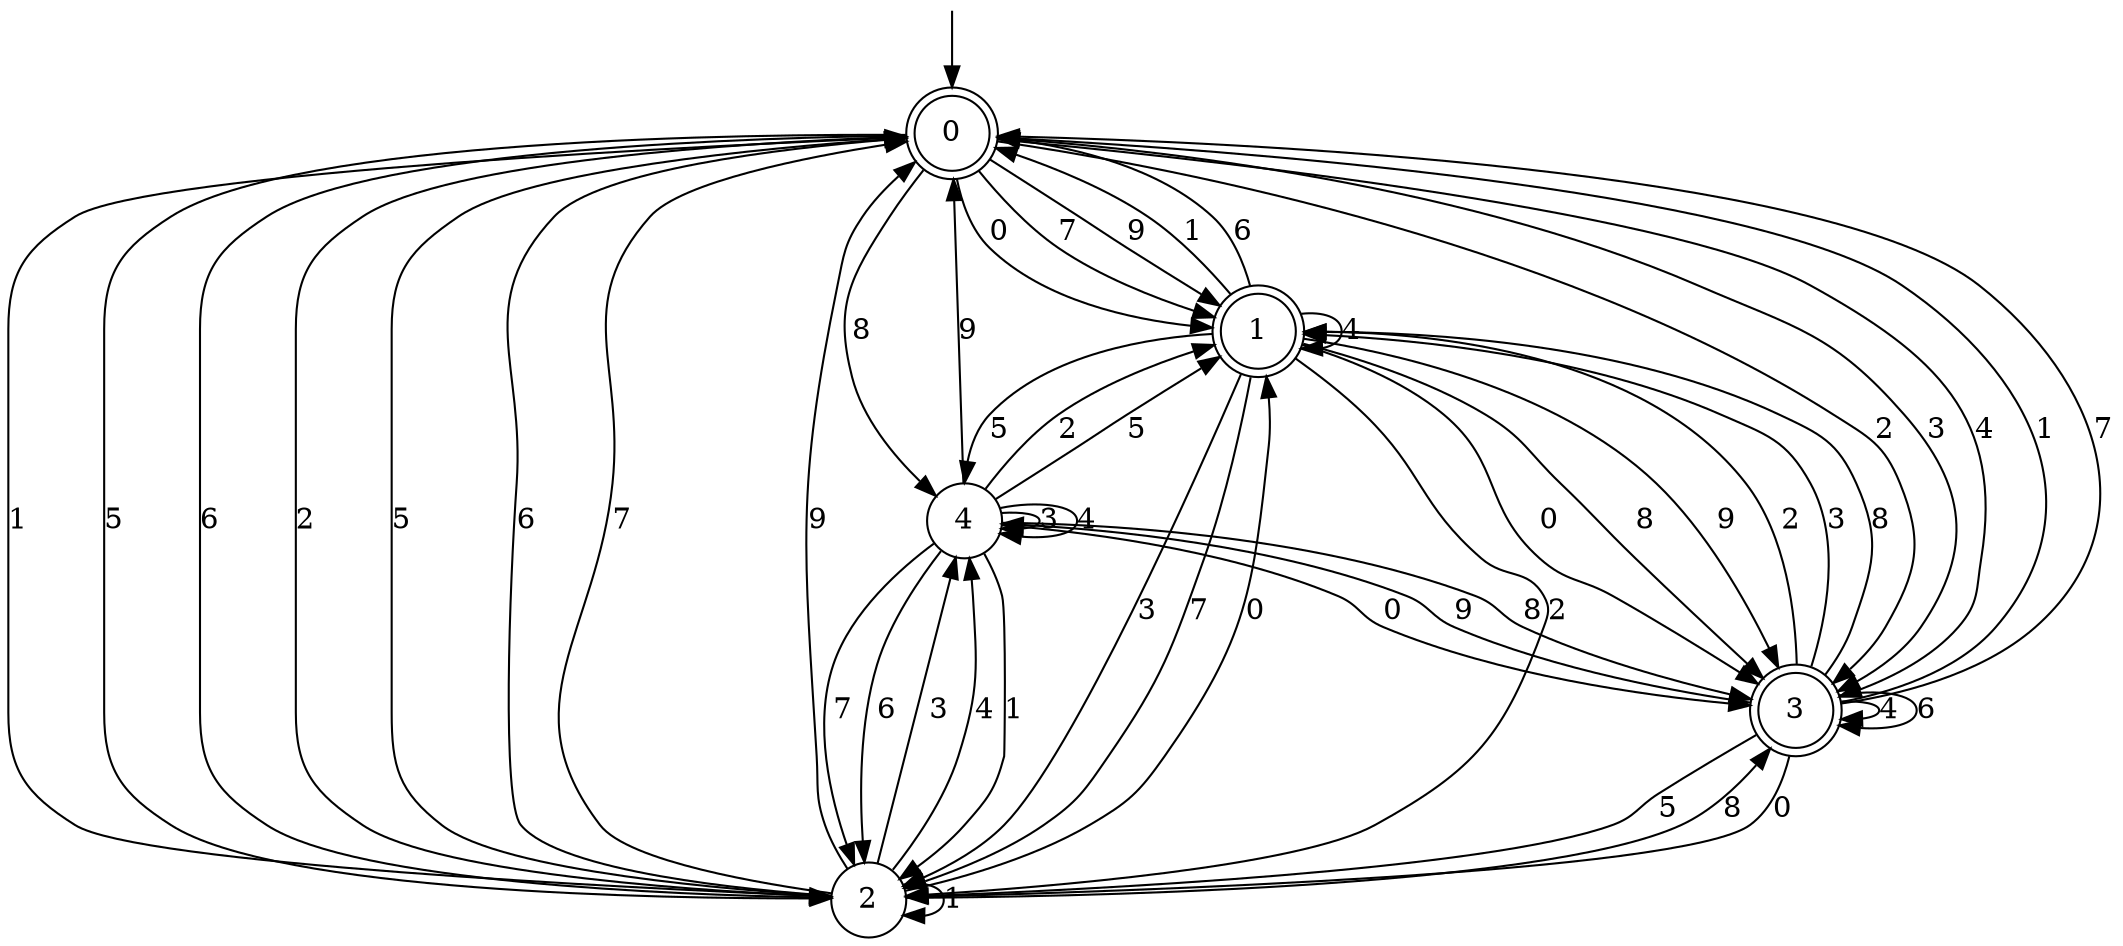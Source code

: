 digraph g {

	s0 [shape="doublecircle" label="0"];
	s1 [shape="doublecircle" label="1"];
	s2 [shape="circle" label="2"];
	s3 [shape="doublecircle" label="3"];
	s4 [shape="circle" label="4"];
	s0 -> s1 [label="0"];
	s0 -> s2 [label="1"];
	s0 -> s3 [label="2"];
	s0 -> s3 [label="3"];
	s0 -> s3 [label="4"];
	s0 -> s2 [label="5"];
	s0 -> s2 [label="6"];
	s0 -> s1 [label="7"];
	s0 -> s4 [label="8"];
	s0 -> s1 [label="9"];
	s1 -> s3 [label="0"];
	s1 -> s0 [label="1"];
	s1 -> s2 [label="2"];
	s1 -> s2 [label="3"];
	s1 -> s1 [label="4"];
	s1 -> s4 [label="5"];
	s1 -> s0 [label="6"];
	s1 -> s2 [label="7"];
	s1 -> s3 [label="8"];
	s1 -> s3 [label="9"];
	s2 -> s1 [label="0"];
	s2 -> s2 [label="1"];
	s2 -> s0 [label="2"];
	s2 -> s4 [label="3"];
	s2 -> s4 [label="4"];
	s2 -> s0 [label="5"];
	s2 -> s0 [label="6"];
	s2 -> s0 [label="7"];
	s2 -> s3 [label="8"];
	s2 -> s0 [label="9"];
	s3 -> s2 [label="0"];
	s3 -> s0 [label="1"];
	s3 -> s1 [label="2"];
	s3 -> s1 [label="3"];
	s3 -> s3 [label="4"];
	s3 -> s2 [label="5"];
	s3 -> s3 [label="6"];
	s3 -> s0 [label="7"];
	s3 -> s1 [label="8"];
	s3 -> s4 [label="9"];
	s4 -> s3 [label="0"];
	s4 -> s2 [label="1"];
	s4 -> s1 [label="2"];
	s4 -> s4 [label="3"];
	s4 -> s4 [label="4"];
	s4 -> s1 [label="5"];
	s4 -> s2 [label="6"];
	s4 -> s2 [label="7"];
	s4 -> s3 [label="8"];
	s4 -> s0 [label="9"];

__start0 [label="" shape="none" width="0" height="0"];
__start0 -> s0;

}
